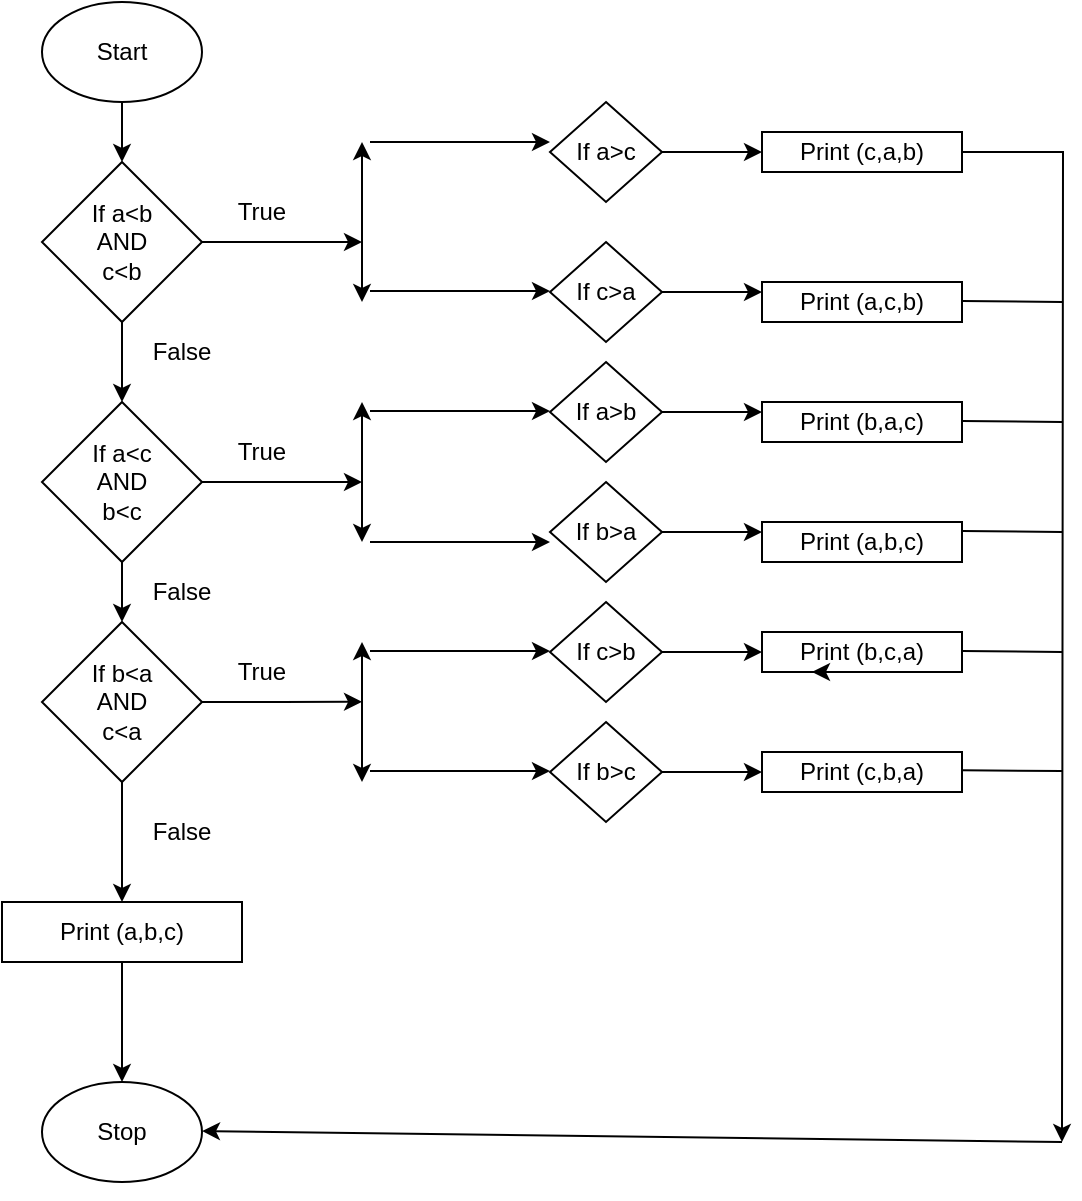 <mxfile version="20.8.13" type="github">
  <diagram id="C5RBs43oDa-KdzZeNtuy" name="Page-1">
    <mxGraphModel dx="1105" dy="592" grid="1" gridSize="10" guides="1" tooltips="1" connect="1" arrows="1" fold="1" page="1" pageScale="1" pageWidth="827" pageHeight="1169" math="0" shadow="0">
      <root>
        <mxCell id="WIyWlLk6GJQsqaUBKTNV-0" />
        <mxCell id="WIyWlLk6GJQsqaUBKTNV-1" parent="WIyWlLk6GJQsqaUBKTNV-0" />
        <mxCell id="hS4W13zyt8rh5WFPuw_2-11" style="edgeStyle=orthogonalEdgeStyle;rounded=0;orthogonalLoop=1;jettySize=auto;html=1;exitX=0.5;exitY=1;exitDx=0;exitDy=0;entryX=0.5;entryY=0;entryDx=0;entryDy=0;" edge="1" parent="WIyWlLk6GJQsqaUBKTNV-1" source="hS4W13zyt8rh5WFPuw_2-4" target="hS4W13zyt8rh5WFPuw_2-7">
          <mxGeometry relative="1" as="geometry" />
        </mxCell>
        <mxCell id="hS4W13zyt8rh5WFPuw_2-4" value="Start" style="ellipse;whiteSpace=wrap;html=1;" vertex="1" parent="WIyWlLk6GJQsqaUBKTNV-1">
          <mxGeometry x="80" y="10" width="80" height="50" as="geometry" />
        </mxCell>
        <mxCell id="hS4W13zyt8rh5WFPuw_2-16" style="edgeStyle=orthogonalEdgeStyle;rounded=0;orthogonalLoop=1;jettySize=auto;html=1;exitX=0.5;exitY=1;exitDx=0;exitDy=0;" edge="1" parent="WIyWlLk6GJQsqaUBKTNV-1" source="hS4W13zyt8rh5WFPuw_2-5" target="hS4W13zyt8rh5WFPuw_2-15">
          <mxGeometry relative="1" as="geometry" />
        </mxCell>
        <mxCell id="hS4W13zyt8rh5WFPuw_2-89" style="edgeStyle=orthogonalEdgeStyle;rounded=0;orthogonalLoop=1;jettySize=auto;html=1;exitX=1;exitY=0.5;exitDx=0;exitDy=0;" edge="1" parent="WIyWlLk6GJQsqaUBKTNV-1" source="hS4W13zyt8rh5WFPuw_2-5">
          <mxGeometry relative="1" as="geometry">
            <mxPoint x="240" y="359.909" as="targetPoint" />
          </mxGeometry>
        </mxCell>
        <mxCell id="hS4W13zyt8rh5WFPuw_2-5" value="If b&amp;lt;a&lt;br&gt;AND&lt;br&gt;c&amp;lt;a" style="rhombus;whiteSpace=wrap;html=1;" vertex="1" parent="WIyWlLk6GJQsqaUBKTNV-1">
          <mxGeometry x="80" y="320" width="80" height="80" as="geometry" />
        </mxCell>
        <mxCell id="hS4W13zyt8rh5WFPuw_2-13" style="edgeStyle=orthogonalEdgeStyle;rounded=0;orthogonalLoop=1;jettySize=auto;html=1;exitX=0.5;exitY=1;exitDx=0;exitDy=0;" edge="1" parent="WIyWlLk6GJQsqaUBKTNV-1" source="hS4W13zyt8rh5WFPuw_2-6" target="hS4W13zyt8rh5WFPuw_2-5">
          <mxGeometry relative="1" as="geometry" />
        </mxCell>
        <mxCell id="hS4W13zyt8rh5WFPuw_2-22" style="edgeStyle=orthogonalEdgeStyle;rounded=0;orthogonalLoop=1;jettySize=auto;html=1;" edge="1" parent="WIyWlLk6GJQsqaUBKTNV-1" source="hS4W13zyt8rh5WFPuw_2-6">
          <mxGeometry relative="1" as="geometry">
            <mxPoint x="240" y="250" as="targetPoint" />
          </mxGeometry>
        </mxCell>
        <mxCell id="hS4W13zyt8rh5WFPuw_2-6" value="If a&amp;lt;c&lt;br&gt;AND&lt;br&gt;b&amp;lt;c" style="rhombus;whiteSpace=wrap;html=1;" vertex="1" parent="WIyWlLk6GJQsqaUBKTNV-1">
          <mxGeometry x="80" y="210" width="80" height="80" as="geometry" />
        </mxCell>
        <mxCell id="hS4W13zyt8rh5WFPuw_2-12" style="edgeStyle=orthogonalEdgeStyle;rounded=0;orthogonalLoop=1;jettySize=auto;html=1;exitX=0.5;exitY=1;exitDx=0;exitDy=0;entryX=0.5;entryY=0;entryDx=0;entryDy=0;" edge="1" parent="WIyWlLk6GJQsqaUBKTNV-1" source="hS4W13zyt8rh5WFPuw_2-7" target="hS4W13zyt8rh5WFPuw_2-6">
          <mxGeometry relative="1" as="geometry" />
        </mxCell>
        <mxCell id="hS4W13zyt8rh5WFPuw_2-21" style="edgeStyle=orthogonalEdgeStyle;rounded=0;orthogonalLoop=1;jettySize=auto;html=1;exitX=1;exitY=0.5;exitDx=0;exitDy=0;" edge="1" parent="WIyWlLk6GJQsqaUBKTNV-1" source="hS4W13zyt8rh5WFPuw_2-7">
          <mxGeometry relative="1" as="geometry">
            <mxPoint x="240" y="130" as="targetPoint" />
          </mxGeometry>
        </mxCell>
        <mxCell id="hS4W13zyt8rh5WFPuw_2-7" value="If a&amp;lt;b &lt;br&gt;AND&lt;br&gt;c&amp;lt;b" style="rhombus;whiteSpace=wrap;html=1;" vertex="1" parent="WIyWlLk6GJQsqaUBKTNV-1">
          <mxGeometry x="80" y="90" width="80" height="80" as="geometry" />
        </mxCell>
        <mxCell id="hS4W13zyt8rh5WFPuw_2-8" value="Stop" style="ellipse;whiteSpace=wrap;html=1;" vertex="1" parent="WIyWlLk6GJQsqaUBKTNV-1">
          <mxGeometry x="80" y="550" width="80" height="50" as="geometry" />
        </mxCell>
        <mxCell id="hS4W13zyt8rh5WFPuw_2-9" style="edgeStyle=orthogonalEdgeStyle;rounded=0;orthogonalLoop=1;jettySize=auto;html=1;exitX=0.5;exitY=1;exitDx=0;exitDy=0;" edge="1" parent="WIyWlLk6GJQsqaUBKTNV-1" source="hS4W13zyt8rh5WFPuw_2-8" target="hS4W13zyt8rh5WFPuw_2-8">
          <mxGeometry relative="1" as="geometry" />
        </mxCell>
        <mxCell id="hS4W13zyt8rh5WFPuw_2-17" style="edgeStyle=orthogonalEdgeStyle;rounded=0;orthogonalLoop=1;jettySize=auto;html=1;exitX=0.5;exitY=1;exitDx=0;exitDy=0;" edge="1" parent="WIyWlLk6GJQsqaUBKTNV-1" source="hS4W13zyt8rh5WFPuw_2-15" target="hS4W13zyt8rh5WFPuw_2-8">
          <mxGeometry relative="1" as="geometry" />
        </mxCell>
        <mxCell id="hS4W13zyt8rh5WFPuw_2-15" value="Print (a,b,c)" style="rounded=0;whiteSpace=wrap;html=1;" vertex="1" parent="WIyWlLk6GJQsqaUBKTNV-1">
          <mxGeometry x="60" y="460" width="120" height="30" as="geometry" />
        </mxCell>
        <mxCell id="hS4W13zyt8rh5WFPuw_2-18" value="False" style="text;html=1;strokeColor=none;fillColor=none;align=center;verticalAlign=middle;whiteSpace=wrap;rounded=0;" vertex="1" parent="WIyWlLk6GJQsqaUBKTNV-1">
          <mxGeometry x="120" y="170" width="60" height="30" as="geometry" />
        </mxCell>
        <mxCell id="hS4W13zyt8rh5WFPuw_2-19" value="False" style="text;html=1;strokeColor=none;fillColor=none;align=center;verticalAlign=middle;whiteSpace=wrap;rounded=0;" vertex="1" parent="WIyWlLk6GJQsqaUBKTNV-1">
          <mxGeometry x="120" y="290" width="60" height="30" as="geometry" />
        </mxCell>
        <mxCell id="hS4W13zyt8rh5WFPuw_2-20" value="False" style="text;html=1;strokeColor=none;fillColor=none;align=center;verticalAlign=middle;whiteSpace=wrap;rounded=0;" vertex="1" parent="WIyWlLk6GJQsqaUBKTNV-1">
          <mxGeometry x="120" y="410" width="60" height="30" as="geometry" />
        </mxCell>
        <mxCell id="hS4W13zyt8rh5WFPuw_2-24" value="" style="endArrow=classic;startArrow=classic;html=1;rounded=0;" edge="1" parent="WIyWlLk6GJQsqaUBKTNV-1">
          <mxGeometry width="50" height="50" relative="1" as="geometry">
            <mxPoint x="240" y="160" as="sourcePoint" />
            <mxPoint x="240" y="80" as="targetPoint" />
          </mxGeometry>
        </mxCell>
        <mxCell id="hS4W13zyt8rh5WFPuw_2-25" value="" style="endArrow=classic;startArrow=classic;html=1;rounded=0;" edge="1" parent="WIyWlLk6GJQsqaUBKTNV-1">
          <mxGeometry width="50" height="50" relative="1" as="geometry">
            <mxPoint x="240" y="280" as="sourcePoint" />
            <mxPoint x="240" y="210" as="targetPoint" />
          </mxGeometry>
        </mxCell>
        <mxCell id="hS4W13zyt8rh5WFPuw_2-26" value="" style="endArrow=classic;startArrow=classic;html=1;rounded=0;" edge="1" parent="WIyWlLk6GJQsqaUBKTNV-1">
          <mxGeometry width="50" height="50" relative="1" as="geometry">
            <mxPoint x="240" y="400" as="sourcePoint" />
            <mxPoint x="240" y="330" as="targetPoint" />
          </mxGeometry>
        </mxCell>
        <mxCell id="hS4W13zyt8rh5WFPuw_2-27" value="" style="endArrow=classic;html=1;rounded=0;" edge="1" parent="WIyWlLk6GJQsqaUBKTNV-1">
          <mxGeometry width="50" height="50" relative="1" as="geometry">
            <mxPoint x="244" y="80" as="sourcePoint" />
            <mxPoint x="334" y="80" as="targetPoint" />
          </mxGeometry>
        </mxCell>
        <mxCell id="hS4W13zyt8rh5WFPuw_2-28" value="" style="endArrow=classic;html=1;rounded=0;" edge="1" parent="WIyWlLk6GJQsqaUBKTNV-1">
          <mxGeometry width="50" height="50" relative="1" as="geometry">
            <mxPoint x="244" y="154.55" as="sourcePoint" />
            <mxPoint x="334" y="154.55" as="targetPoint" />
          </mxGeometry>
        </mxCell>
        <mxCell id="hS4W13zyt8rh5WFPuw_2-29" value="" style="endArrow=classic;html=1;rounded=0;" edge="1" parent="WIyWlLk6GJQsqaUBKTNV-1">
          <mxGeometry width="50" height="50" relative="1" as="geometry">
            <mxPoint x="244" y="214.55" as="sourcePoint" />
            <mxPoint x="334" y="214.55" as="targetPoint" />
          </mxGeometry>
        </mxCell>
        <mxCell id="hS4W13zyt8rh5WFPuw_2-30" value="" style="endArrow=classic;html=1;rounded=0;" edge="1" parent="WIyWlLk6GJQsqaUBKTNV-1">
          <mxGeometry width="50" height="50" relative="1" as="geometry">
            <mxPoint x="244" y="334.55" as="sourcePoint" />
            <mxPoint x="334" y="334.55" as="targetPoint" />
          </mxGeometry>
        </mxCell>
        <mxCell id="hS4W13zyt8rh5WFPuw_2-31" value="" style="endArrow=classic;html=1;rounded=0;" edge="1" parent="WIyWlLk6GJQsqaUBKTNV-1">
          <mxGeometry width="50" height="50" relative="1" as="geometry">
            <mxPoint x="244" y="280" as="sourcePoint" />
            <mxPoint x="334" y="280" as="targetPoint" />
          </mxGeometry>
        </mxCell>
        <mxCell id="hS4W13zyt8rh5WFPuw_2-32" value="" style="endArrow=classic;html=1;rounded=0;" edge="1" parent="WIyWlLk6GJQsqaUBKTNV-1">
          <mxGeometry width="50" height="50" relative="1" as="geometry">
            <mxPoint x="244" y="394.55" as="sourcePoint" />
            <mxPoint x="334" y="394.55" as="targetPoint" />
          </mxGeometry>
        </mxCell>
        <mxCell id="hS4W13zyt8rh5WFPuw_2-62" style="edgeStyle=orthogonalEdgeStyle;rounded=0;orthogonalLoop=1;jettySize=auto;html=1;exitX=1;exitY=0.5;exitDx=0;exitDy=0;" edge="1" parent="WIyWlLk6GJQsqaUBKTNV-1" source="hS4W13zyt8rh5WFPuw_2-34" target="hS4W13zyt8rh5WFPuw_2-47">
          <mxGeometry relative="1" as="geometry" />
        </mxCell>
        <mxCell id="hS4W13zyt8rh5WFPuw_2-34" value="If a&amp;gt;c" style="rhombus;whiteSpace=wrap;html=1;" vertex="1" parent="WIyWlLk6GJQsqaUBKTNV-1">
          <mxGeometry x="334" y="60" width="56" height="50" as="geometry" />
        </mxCell>
        <mxCell id="hS4W13zyt8rh5WFPuw_2-65" style="edgeStyle=orthogonalEdgeStyle;rounded=0;orthogonalLoop=1;jettySize=auto;html=1;exitX=1;exitY=0.5;exitDx=0;exitDy=0;entryX=0;entryY=0.25;entryDx=0;entryDy=0;" edge="1" parent="WIyWlLk6GJQsqaUBKTNV-1" source="hS4W13zyt8rh5WFPuw_2-41" target="hS4W13zyt8rh5WFPuw_2-50">
          <mxGeometry relative="1" as="geometry" />
        </mxCell>
        <mxCell id="hS4W13zyt8rh5WFPuw_2-41" value="If b&amp;gt;a" style="rhombus;whiteSpace=wrap;html=1;" vertex="1" parent="WIyWlLk6GJQsqaUBKTNV-1">
          <mxGeometry x="334" y="250" width="56" height="50" as="geometry" />
        </mxCell>
        <mxCell id="hS4W13zyt8rh5WFPuw_2-64" style="edgeStyle=orthogonalEdgeStyle;rounded=0;orthogonalLoop=1;jettySize=auto;html=1;exitX=1;exitY=0.5;exitDx=0;exitDy=0;entryX=0;entryY=0.25;entryDx=0;entryDy=0;" edge="1" parent="WIyWlLk6GJQsqaUBKTNV-1" source="hS4W13zyt8rh5WFPuw_2-42" target="hS4W13zyt8rh5WFPuw_2-49">
          <mxGeometry relative="1" as="geometry" />
        </mxCell>
        <mxCell id="hS4W13zyt8rh5WFPuw_2-42" value="If a&amp;gt;b" style="rhombus;whiteSpace=wrap;html=1;" vertex="1" parent="WIyWlLk6GJQsqaUBKTNV-1">
          <mxGeometry x="334" y="190" width="56" height="50" as="geometry" />
        </mxCell>
        <mxCell id="hS4W13zyt8rh5WFPuw_2-63" style="edgeStyle=orthogonalEdgeStyle;rounded=0;orthogonalLoop=1;jettySize=auto;html=1;exitX=1;exitY=0.5;exitDx=0;exitDy=0;entryX=0;entryY=0.25;entryDx=0;entryDy=0;" edge="1" parent="WIyWlLk6GJQsqaUBKTNV-1" source="hS4W13zyt8rh5WFPuw_2-43" target="hS4W13zyt8rh5WFPuw_2-48">
          <mxGeometry relative="1" as="geometry" />
        </mxCell>
        <mxCell id="hS4W13zyt8rh5WFPuw_2-43" value="If c&amp;gt;a" style="rhombus;whiteSpace=wrap;html=1;" vertex="1" parent="WIyWlLk6GJQsqaUBKTNV-1">
          <mxGeometry x="334" y="130" width="56" height="50" as="geometry" />
        </mxCell>
        <mxCell id="hS4W13zyt8rh5WFPuw_2-66" value="" style="edgeStyle=orthogonalEdgeStyle;rounded=0;orthogonalLoop=1;jettySize=auto;html=1;" edge="1" parent="WIyWlLk6GJQsqaUBKTNV-1" source="hS4W13zyt8rh5WFPuw_2-44" target="hS4W13zyt8rh5WFPuw_2-51">
          <mxGeometry relative="1" as="geometry" />
        </mxCell>
        <mxCell id="hS4W13zyt8rh5WFPuw_2-44" value="If c&amp;gt;b" style="rhombus;whiteSpace=wrap;html=1;" vertex="1" parent="WIyWlLk6GJQsqaUBKTNV-1">
          <mxGeometry x="334" y="310" width="56" height="50" as="geometry" />
        </mxCell>
        <mxCell id="hS4W13zyt8rh5WFPuw_2-68" style="edgeStyle=orthogonalEdgeStyle;rounded=0;orthogonalLoop=1;jettySize=auto;html=1;exitX=1;exitY=0.5;exitDx=0;exitDy=0;entryX=0;entryY=0.5;entryDx=0;entryDy=0;" edge="1" parent="WIyWlLk6GJQsqaUBKTNV-1" source="hS4W13zyt8rh5WFPuw_2-45" target="hS4W13zyt8rh5WFPuw_2-52">
          <mxGeometry relative="1" as="geometry" />
        </mxCell>
        <mxCell id="hS4W13zyt8rh5WFPuw_2-45" value="If b&amp;gt;c" style="rhombus;whiteSpace=wrap;html=1;" vertex="1" parent="WIyWlLk6GJQsqaUBKTNV-1">
          <mxGeometry x="334" y="370" width="56" height="50" as="geometry" />
        </mxCell>
        <mxCell id="hS4W13zyt8rh5WFPuw_2-69" style="edgeStyle=orthogonalEdgeStyle;rounded=0;orthogonalLoop=1;jettySize=auto;html=1;" edge="1" parent="WIyWlLk6GJQsqaUBKTNV-1" source="hS4W13zyt8rh5WFPuw_2-47">
          <mxGeometry relative="1" as="geometry">
            <mxPoint x="590" y="580" as="targetPoint" />
          </mxGeometry>
        </mxCell>
        <mxCell id="hS4W13zyt8rh5WFPuw_2-47" value="Print (c,a,b)" style="rounded=0;whiteSpace=wrap;html=1;" vertex="1" parent="WIyWlLk6GJQsqaUBKTNV-1">
          <mxGeometry x="440" y="75" width="100" height="20" as="geometry" />
        </mxCell>
        <mxCell id="hS4W13zyt8rh5WFPuw_2-48" value="Print (a,c,b)" style="rounded=0;whiteSpace=wrap;html=1;" vertex="1" parent="WIyWlLk6GJQsqaUBKTNV-1">
          <mxGeometry x="440" y="150" width="100" height="20" as="geometry" />
        </mxCell>
        <mxCell id="hS4W13zyt8rh5WFPuw_2-49" value="Print (b,a,c)" style="rounded=0;whiteSpace=wrap;html=1;" vertex="1" parent="WIyWlLk6GJQsqaUBKTNV-1">
          <mxGeometry x="440" y="210" width="100" height="20" as="geometry" />
        </mxCell>
        <mxCell id="hS4W13zyt8rh5WFPuw_2-50" value="Print (a,b,c)" style="rounded=0;whiteSpace=wrap;html=1;" vertex="1" parent="WIyWlLk6GJQsqaUBKTNV-1">
          <mxGeometry x="440" y="270" width="100" height="20" as="geometry" />
        </mxCell>
        <mxCell id="hS4W13zyt8rh5WFPuw_2-51" value="Print (b,c,a)" style="rounded=0;whiteSpace=wrap;html=1;" vertex="1" parent="WIyWlLk6GJQsqaUBKTNV-1">
          <mxGeometry x="440" y="325" width="100" height="20" as="geometry" />
        </mxCell>
        <mxCell id="hS4W13zyt8rh5WFPuw_2-52" value="Print (c,b,a)" style="rounded=0;whiteSpace=wrap;html=1;" vertex="1" parent="WIyWlLk6GJQsqaUBKTNV-1">
          <mxGeometry x="440" y="385" width="100" height="20" as="geometry" />
        </mxCell>
        <mxCell id="hS4W13zyt8rh5WFPuw_2-54" style="edgeStyle=orthogonalEdgeStyle;rounded=0;orthogonalLoop=1;jettySize=auto;html=1;exitX=0.5;exitY=1;exitDx=0;exitDy=0;" edge="1" parent="WIyWlLk6GJQsqaUBKTNV-1" source="hS4W13zyt8rh5WFPuw_2-47" target="hS4W13zyt8rh5WFPuw_2-47">
          <mxGeometry relative="1" as="geometry" />
        </mxCell>
        <mxCell id="hS4W13zyt8rh5WFPuw_2-67" style="edgeStyle=orthogonalEdgeStyle;rounded=0;orthogonalLoop=1;jettySize=auto;html=1;exitX=0.5;exitY=1;exitDx=0;exitDy=0;entryX=0.25;entryY=1;entryDx=0;entryDy=0;" edge="1" parent="WIyWlLk6GJQsqaUBKTNV-1" source="hS4W13zyt8rh5WFPuw_2-51" target="hS4W13zyt8rh5WFPuw_2-51">
          <mxGeometry relative="1" as="geometry" />
        </mxCell>
        <mxCell id="hS4W13zyt8rh5WFPuw_2-72" value="" style="endArrow=none;html=1;rounded=0;" edge="1" parent="WIyWlLk6GJQsqaUBKTNV-1">
          <mxGeometry width="50" height="50" relative="1" as="geometry">
            <mxPoint x="540" y="159.55" as="sourcePoint" />
            <mxPoint x="590" y="160" as="targetPoint" />
            <Array as="points" />
          </mxGeometry>
        </mxCell>
        <mxCell id="hS4W13zyt8rh5WFPuw_2-73" value="" style="endArrow=none;html=1;rounded=0;" edge="1" parent="WIyWlLk6GJQsqaUBKTNV-1">
          <mxGeometry width="50" height="50" relative="1" as="geometry">
            <mxPoint x="540" y="219.55" as="sourcePoint" />
            <mxPoint x="590" y="220" as="targetPoint" />
            <Array as="points" />
          </mxGeometry>
        </mxCell>
        <mxCell id="hS4W13zyt8rh5WFPuw_2-74" value="" style="endArrow=none;html=1;rounded=0;" edge="1" parent="WIyWlLk6GJQsqaUBKTNV-1">
          <mxGeometry width="50" height="50" relative="1" as="geometry">
            <mxPoint x="540" y="274.55" as="sourcePoint" />
            <mxPoint x="590" y="275" as="targetPoint" />
            <Array as="points" />
          </mxGeometry>
        </mxCell>
        <mxCell id="hS4W13zyt8rh5WFPuw_2-75" value="" style="endArrow=none;html=1;rounded=0;" edge="1" parent="WIyWlLk6GJQsqaUBKTNV-1">
          <mxGeometry width="50" height="50" relative="1" as="geometry">
            <mxPoint x="540" y="334.55" as="sourcePoint" />
            <mxPoint x="590" y="335" as="targetPoint" />
            <Array as="points" />
          </mxGeometry>
        </mxCell>
        <mxCell id="hS4W13zyt8rh5WFPuw_2-76" value="" style="endArrow=none;html=1;rounded=0;" edge="1" parent="WIyWlLk6GJQsqaUBKTNV-1">
          <mxGeometry width="50" height="50" relative="1" as="geometry">
            <mxPoint x="540" y="394.09" as="sourcePoint" />
            <mxPoint x="590" y="394.54" as="targetPoint" />
            <Array as="points" />
          </mxGeometry>
        </mxCell>
        <mxCell id="hS4W13zyt8rh5WFPuw_2-78" value="" style="endArrow=classic;html=1;rounded=0;" edge="1" parent="WIyWlLk6GJQsqaUBKTNV-1">
          <mxGeometry width="50" height="50" relative="1" as="geometry">
            <mxPoint x="590" y="580" as="sourcePoint" />
            <mxPoint x="160" y="574.55" as="targetPoint" />
          </mxGeometry>
        </mxCell>
        <mxCell id="hS4W13zyt8rh5WFPuw_2-80" value="True" style="text;html=1;strokeColor=none;fillColor=none;align=center;verticalAlign=middle;whiteSpace=wrap;rounded=0;" vertex="1" parent="WIyWlLk6GJQsqaUBKTNV-1">
          <mxGeometry x="160" y="220" width="60" height="30" as="geometry" />
        </mxCell>
        <mxCell id="hS4W13zyt8rh5WFPuw_2-81" value="True" style="text;html=1;strokeColor=none;fillColor=none;align=center;verticalAlign=middle;whiteSpace=wrap;rounded=0;" vertex="1" parent="WIyWlLk6GJQsqaUBKTNV-1">
          <mxGeometry x="160" y="100" width="60" height="30" as="geometry" />
        </mxCell>
        <mxCell id="hS4W13zyt8rh5WFPuw_2-79" value="True" style="text;html=1;strokeColor=none;fillColor=none;align=center;verticalAlign=middle;whiteSpace=wrap;rounded=0;" vertex="1" parent="WIyWlLk6GJQsqaUBKTNV-1">
          <mxGeometry x="160" y="330" width="60" height="30" as="geometry" />
        </mxCell>
      </root>
    </mxGraphModel>
  </diagram>
</mxfile>
